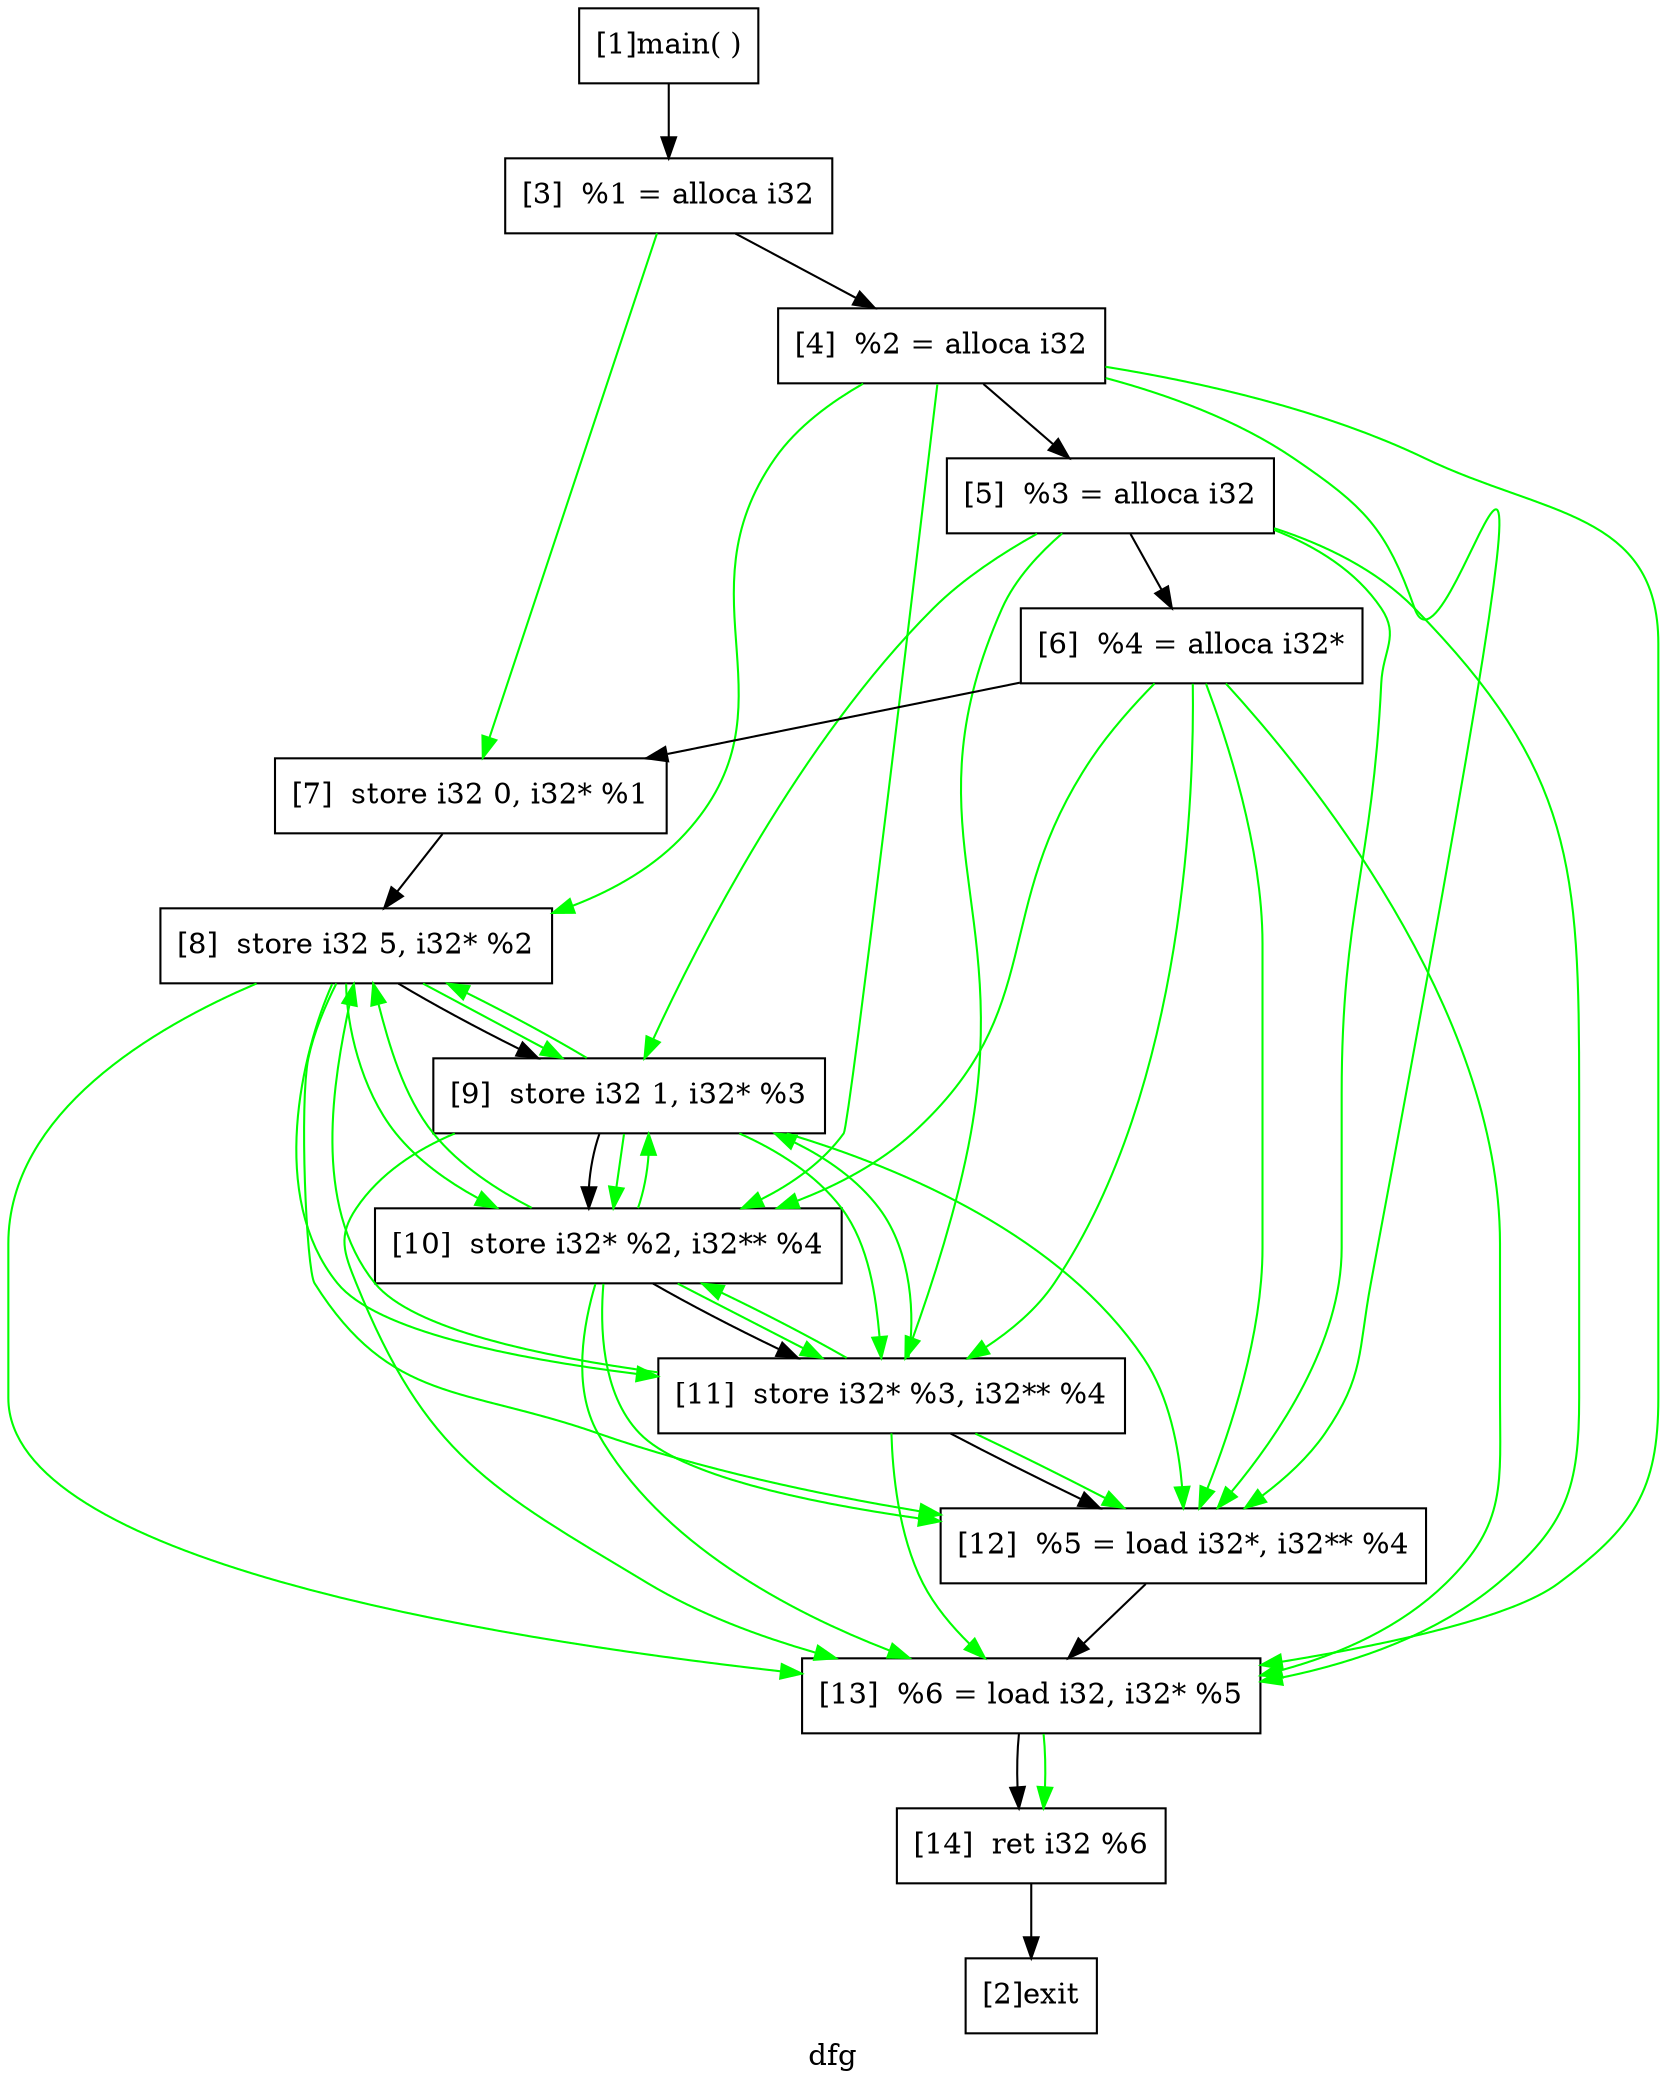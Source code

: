 digraph "dfg"{
	label="dfg";


	// Define the nodes
	N1 [shape=rectangle, color=black,label="[1]main( )"];
	N2 [shape=rectangle, color=black,label="[2]exit"];
	N3 [shape=rectangle, color=black,label="[3]  %1 = alloca i32"];
	N4 [shape=rectangle, color=black,label="[4]  %2 = alloca i32"];
	N5 [shape=rectangle, color=black,label="[5]  %3 = alloca i32"];
	N6 [shape=rectangle, color=black,label="[6]  %4 = alloca i32*"];
	N7 [shape=rectangle, color=black,label="[7]  store i32 0, i32* %1"];
	N8 [shape=rectangle, color=black,label="[8]  store i32 5, i32* %2"];
	N9 [shape=rectangle, color=black,label="[9]  store i32 1, i32* %3"];
	N10 [shape=rectangle, color=black,label="[10]  store i32* %2, i32** %4"];
	N11 [shape=rectangle, color=black,label="[11]  store i32* %3, i32** %4"];
	N12 [shape=rectangle, color=black,label="[12]  %5 = load i32*, i32** %4"];
	N13 [shape=rectangle, color=black,label="[13]  %6 = load i32, i32* %5"];
	N14 [shape=rectangle, color=black,label="[14]  ret i32 %6"];


	// Define the edges
	N1 -> N3[color=black,label=""];
	N3 -> N4[color=black,label=""];
	N3 -> N7[color=green,label=""];
	N4 -> N5[color=black,label=""];
	N4 -> N8[color=green,label=""];
	N4 -> N10[color=green,label=""];
	N4 -> N12[color=green,label=""];
	N4 -> N13[color=green,label=""];
	N5 -> N6[color=black,label=""];
	N5 -> N9[color=green,label=""];
	N5 -> N11[color=green,label=""];
	N5 -> N12[color=green,label=""];
	N5 -> N13[color=green,label=""];
	N6 -> N7[color=black,label=""];
	N6 -> N10[color=green,label=""];
	N6 -> N11[color=green,label=""];
	N6 -> N12[color=green,label=""];
	N6 -> N13[color=green,label=""];
	N7 -> N8[color=black,label=""];
	N8 -> N9[color=black,label=""];
	N8 -> N9[color=green,label=""];
	N8 -> N10[color=green,label=""];
	N8 -> N11[color=green,label=""];
	N8 -> N12[color=green,label=""];
	N8 -> N13[color=green,label=""];
	N9 -> N8[color=green,label=""];
	N9 -> N10[color=black,label=""];
	N9 -> N10[color=green,label=""];
	N9 -> N11[color=green,label=""];
	N9 -> N12[color=green,label=""];
	N9 -> N13[color=green,label=""];
	N10 -> N8[color=green,label=""];
	N10 -> N9[color=green,label=""];
	N10 -> N11[color=black,label=""];
	N10 -> N11[color=green,label=""];
	N10 -> N12[color=green,label=""];
	N10 -> N13[color=green,label=""];
	N11 -> N8[color=green,label=""];
	N11 -> N9[color=green,label=""];
	N11 -> N10[color=green,label=""];
	N11 -> N12[color=black,label=""];
	N11 -> N12[color=green,label=""];
	N11 -> N13[color=green,label=""];
	N12 -> N13[color=black,label=""];
	N13 -> N14[color=black,label=""];
	N13 -> N14[color=green,label=""];
	N14 -> N2[color=black,label=""];
}
